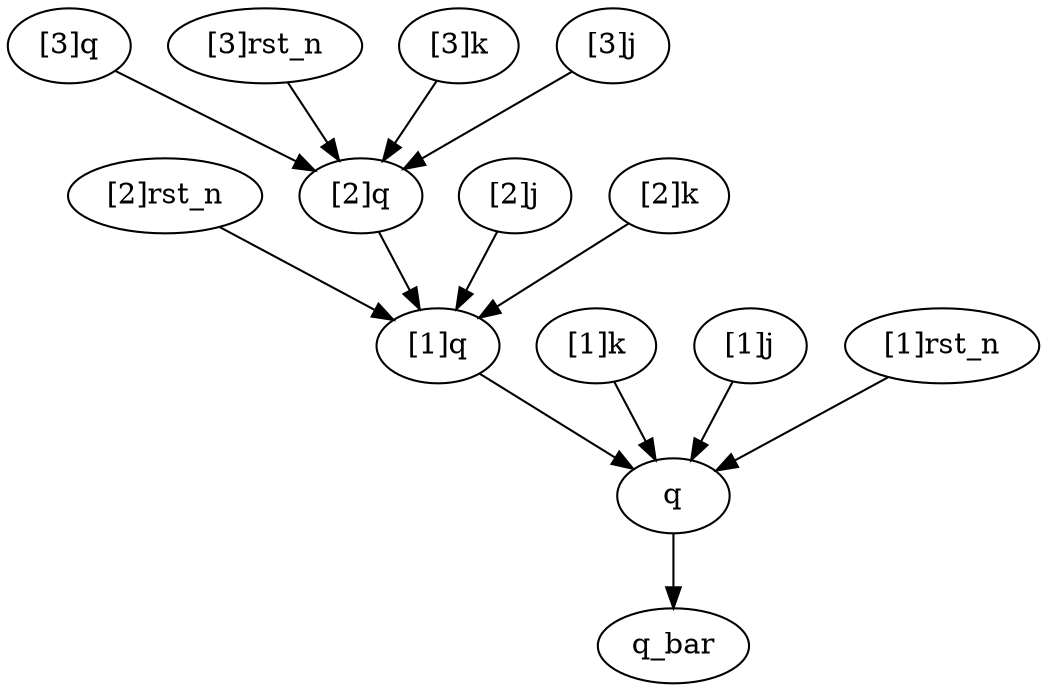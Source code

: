 strict digraph "" {
	"[2]rst_n"	 [complexity=7,
		importance=8.77612435725,
		rank=1.25373205104];
	"[1]q"	 [complexity=6,
		importance=1.73134429548,
		rank=0.288557382579];
	"[2]rst_n" -> "[1]q";
	q	 [complexity=2,
		importance=0.641791360398,
		rank=0.320895680199];
	"[1]q" -> q;
	"[3]q"	 [complexity=14,
		importance=8.26866190594,
		rank=0.590618707567];
	"[2]q"	 [complexity=10,
		importance=3.91045016563,
		rank=0.391045016563];
	"[3]q" -> "[2]q";
	"[2]q" -> "[1]q";
	q_bar	 [complexity=0,
		importance=0.194029785719,
		rank=0.0];
	q -> q_bar;
	"[2]j"	 [complexity=8,
		importance=7.04478006177,
		rank=0.880597507721];
	"[2]j" -> "[1]q";
	"[2]k"	 [complexity=8,
		importance=7.04478006177,
		rank=0.880597507721];
	"[2]k" -> "[1]q";
	"[3]rst_n"	 [complexity=11,
		importance=19.671653708,
		rank=1.78833215527];
	"[3]rst_n" -> "[2]q";
	"[1]k"	 [complexity=4,
		importance=2.68656832146,
		rank=0.671642080365];
	"[1]k" -> q;
	"[1]j"	 [complexity=4,
		importance=2.68656832146,
		rank=0.671642080365];
	"[1]j" -> q;
	"[1]rst_n"	 [complexity=3,
		importance=3.32835968186,
		rank=1.10945322729];
	"[1]rst_n" -> q;
	"[3]k"	 [complexity=12,
		importance=15.7612035424,
		rank=1.31343362853];
	"[3]k" -> "[2]q";
	"[3]j"	 [complexity=12,
		importance=15.7612035424,
		rank=1.31343362853];
	"[3]j" -> "[2]q";
}
